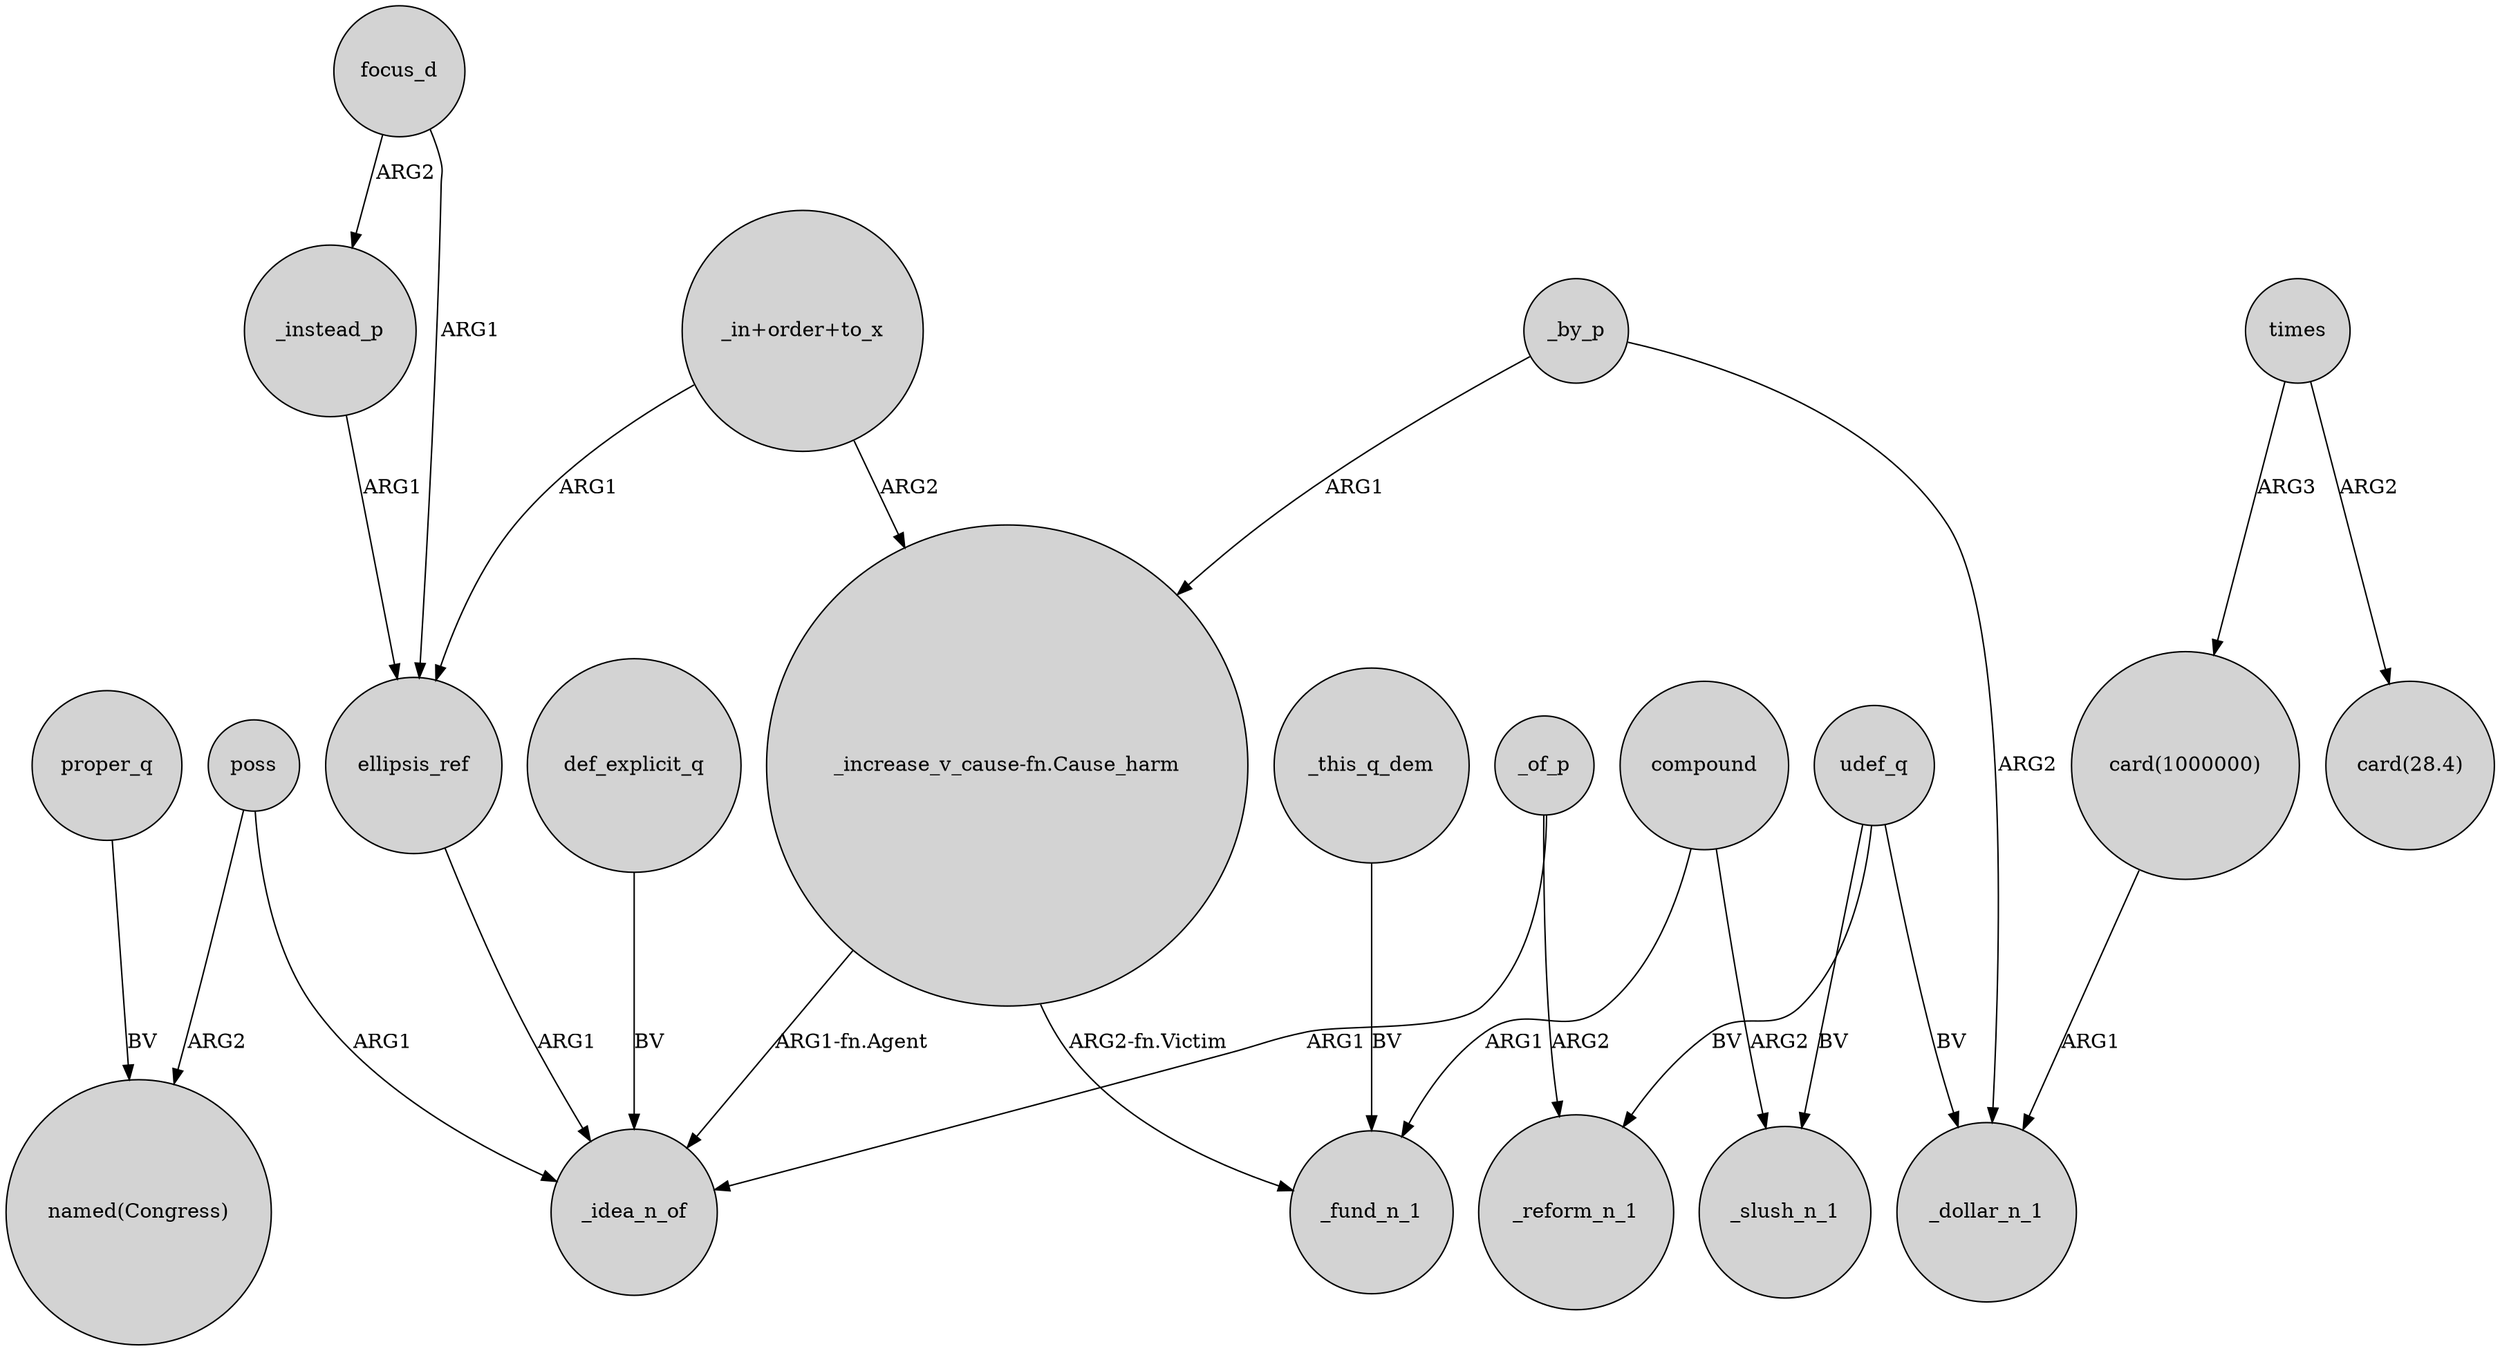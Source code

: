 digraph {
	node [shape=circle style=filled]
	proper_q -> "named(Congress)" [label=BV]
	_this_q_dem -> _fund_n_1 [label=BV]
	poss -> "named(Congress)" [label=ARG2]
	_by_p -> "_increase_v_cause-fn.Cause_harm" [label=ARG1]
	times -> "card(28.4)" [label=ARG2]
	def_explicit_q -> _idea_n_of [label=BV]
	focus_d -> _instead_p [label=ARG2]
	"_in+order+to_x" -> "_increase_v_cause-fn.Cause_harm" [label=ARG2]
	times -> "card(1000000)" [label=ARG3]
	"_increase_v_cause-fn.Cause_harm" -> _idea_n_of [label="ARG1-fn.Agent"]
	poss -> _idea_n_of [label=ARG1]
	"_in+order+to_x" -> ellipsis_ref [label=ARG1]
	_of_p -> _reform_n_1 [label=ARG2]
	udef_q -> _slush_n_1 [label=BV]
	compound -> _slush_n_1 [label=ARG2]
	focus_d -> ellipsis_ref [label=ARG1]
	udef_q -> _reform_n_1 [label=BV]
	udef_q -> _dollar_n_1 [label=BV]
	"card(1000000)" -> _dollar_n_1 [label=ARG1]
	_instead_p -> ellipsis_ref [label=ARG1]
	_by_p -> _dollar_n_1 [label=ARG2]
	_of_p -> _idea_n_of [label=ARG1]
	compound -> _fund_n_1 [label=ARG1]
	"_increase_v_cause-fn.Cause_harm" -> _fund_n_1 [label="ARG2-fn.Victim"]
	ellipsis_ref -> _idea_n_of [label=ARG1]
}
